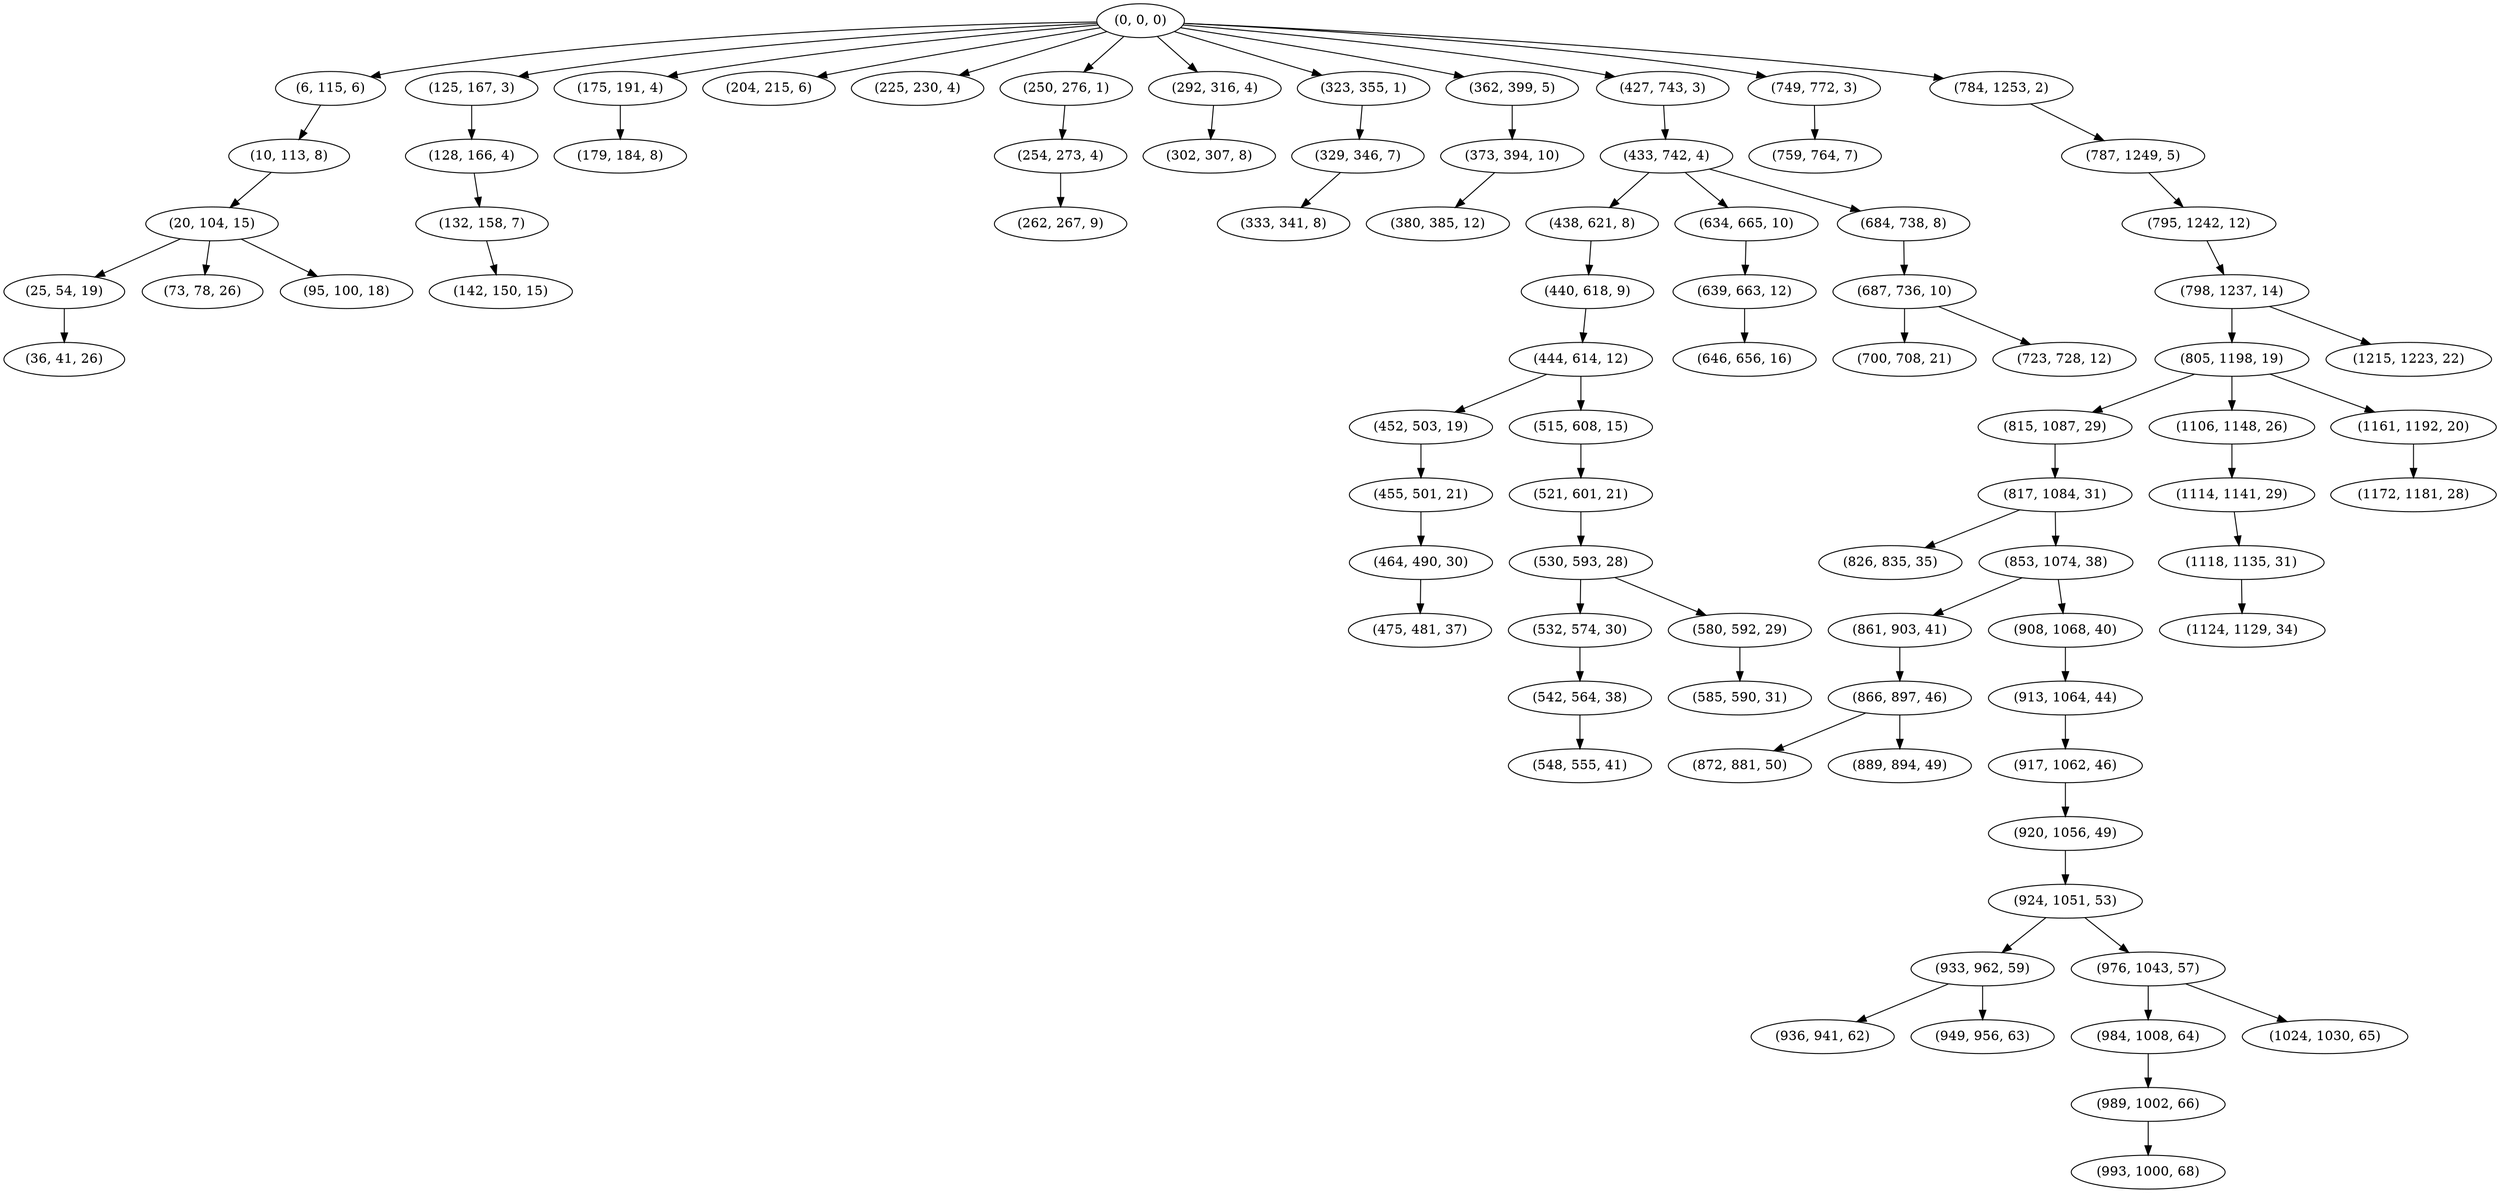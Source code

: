 digraph tree {
    "(0, 0, 0)";
    "(6, 115, 6)";
    "(10, 113, 8)";
    "(20, 104, 15)";
    "(25, 54, 19)";
    "(36, 41, 26)";
    "(73, 78, 26)";
    "(95, 100, 18)";
    "(125, 167, 3)";
    "(128, 166, 4)";
    "(132, 158, 7)";
    "(142, 150, 15)";
    "(175, 191, 4)";
    "(179, 184, 8)";
    "(204, 215, 6)";
    "(225, 230, 4)";
    "(250, 276, 1)";
    "(254, 273, 4)";
    "(262, 267, 9)";
    "(292, 316, 4)";
    "(302, 307, 8)";
    "(323, 355, 1)";
    "(329, 346, 7)";
    "(333, 341, 8)";
    "(362, 399, 5)";
    "(373, 394, 10)";
    "(380, 385, 12)";
    "(427, 743, 3)";
    "(433, 742, 4)";
    "(438, 621, 8)";
    "(440, 618, 9)";
    "(444, 614, 12)";
    "(452, 503, 19)";
    "(455, 501, 21)";
    "(464, 490, 30)";
    "(475, 481, 37)";
    "(515, 608, 15)";
    "(521, 601, 21)";
    "(530, 593, 28)";
    "(532, 574, 30)";
    "(542, 564, 38)";
    "(548, 555, 41)";
    "(580, 592, 29)";
    "(585, 590, 31)";
    "(634, 665, 10)";
    "(639, 663, 12)";
    "(646, 656, 16)";
    "(684, 738, 8)";
    "(687, 736, 10)";
    "(700, 708, 21)";
    "(723, 728, 12)";
    "(749, 772, 3)";
    "(759, 764, 7)";
    "(784, 1253, 2)";
    "(787, 1249, 5)";
    "(795, 1242, 12)";
    "(798, 1237, 14)";
    "(805, 1198, 19)";
    "(815, 1087, 29)";
    "(817, 1084, 31)";
    "(826, 835, 35)";
    "(853, 1074, 38)";
    "(861, 903, 41)";
    "(866, 897, 46)";
    "(872, 881, 50)";
    "(889, 894, 49)";
    "(908, 1068, 40)";
    "(913, 1064, 44)";
    "(917, 1062, 46)";
    "(920, 1056, 49)";
    "(924, 1051, 53)";
    "(933, 962, 59)";
    "(936, 941, 62)";
    "(949, 956, 63)";
    "(976, 1043, 57)";
    "(984, 1008, 64)";
    "(989, 1002, 66)";
    "(993, 1000, 68)";
    "(1024, 1030, 65)";
    "(1106, 1148, 26)";
    "(1114, 1141, 29)";
    "(1118, 1135, 31)";
    "(1124, 1129, 34)";
    "(1161, 1192, 20)";
    "(1172, 1181, 28)";
    "(1215, 1223, 22)";
    "(0, 0, 0)" -> "(6, 115, 6)";
    "(0, 0, 0)" -> "(125, 167, 3)";
    "(0, 0, 0)" -> "(175, 191, 4)";
    "(0, 0, 0)" -> "(204, 215, 6)";
    "(0, 0, 0)" -> "(225, 230, 4)";
    "(0, 0, 0)" -> "(250, 276, 1)";
    "(0, 0, 0)" -> "(292, 316, 4)";
    "(0, 0, 0)" -> "(323, 355, 1)";
    "(0, 0, 0)" -> "(362, 399, 5)";
    "(0, 0, 0)" -> "(427, 743, 3)";
    "(0, 0, 0)" -> "(749, 772, 3)";
    "(0, 0, 0)" -> "(784, 1253, 2)";
    "(6, 115, 6)" -> "(10, 113, 8)";
    "(10, 113, 8)" -> "(20, 104, 15)";
    "(20, 104, 15)" -> "(25, 54, 19)";
    "(20, 104, 15)" -> "(73, 78, 26)";
    "(20, 104, 15)" -> "(95, 100, 18)";
    "(25, 54, 19)" -> "(36, 41, 26)";
    "(125, 167, 3)" -> "(128, 166, 4)";
    "(128, 166, 4)" -> "(132, 158, 7)";
    "(132, 158, 7)" -> "(142, 150, 15)";
    "(175, 191, 4)" -> "(179, 184, 8)";
    "(250, 276, 1)" -> "(254, 273, 4)";
    "(254, 273, 4)" -> "(262, 267, 9)";
    "(292, 316, 4)" -> "(302, 307, 8)";
    "(323, 355, 1)" -> "(329, 346, 7)";
    "(329, 346, 7)" -> "(333, 341, 8)";
    "(362, 399, 5)" -> "(373, 394, 10)";
    "(373, 394, 10)" -> "(380, 385, 12)";
    "(427, 743, 3)" -> "(433, 742, 4)";
    "(433, 742, 4)" -> "(438, 621, 8)";
    "(433, 742, 4)" -> "(634, 665, 10)";
    "(433, 742, 4)" -> "(684, 738, 8)";
    "(438, 621, 8)" -> "(440, 618, 9)";
    "(440, 618, 9)" -> "(444, 614, 12)";
    "(444, 614, 12)" -> "(452, 503, 19)";
    "(444, 614, 12)" -> "(515, 608, 15)";
    "(452, 503, 19)" -> "(455, 501, 21)";
    "(455, 501, 21)" -> "(464, 490, 30)";
    "(464, 490, 30)" -> "(475, 481, 37)";
    "(515, 608, 15)" -> "(521, 601, 21)";
    "(521, 601, 21)" -> "(530, 593, 28)";
    "(530, 593, 28)" -> "(532, 574, 30)";
    "(530, 593, 28)" -> "(580, 592, 29)";
    "(532, 574, 30)" -> "(542, 564, 38)";
    "(542, 564, 38)" -> "(548, 555, 41)";
    "(580, 592, 29)" -> "(585, 590, 31)";
    "(634, 665, 10)" -> "(639, 663, 12)";
    "(639, 663, 12)" -> "(646, 656, 16)";
    "(684, 738, 8)" -> "(687, 736, 10)";
    "(687, 736, 10)" -> "(700, 708, 21)";
    "(687, 736, 10)" -> "(723, 728, 12)";
    "(749, 772, 3)" -> "(759, 764, 7)";
    "(784, 1253, 2)" -> "(787, 1249, 5)";
    "(787, 1249, 5)" -> "(795, 1242, 12)";
    "(795, 1242, 12)" -> "(798, 1237, 14)";
    "(798, 1237, 14)" -> "(805, 1198, 19)";
    "(798, 1237, 14)" -> "(1215, 1223, 22)";
    "(805, 1198, 19)" -> "(815, 1087, 29)";
    "(805, 1198, 19)" -> "(1106, 1148, 26)";
    "(805, 1198, 19)" -> "(1161, 1192, 20)";
    "(815, 1087, 29)" -> "(817, 1084, 31)";
    "(817, 1084, 31)" -> "(826, 835, 35)";
    "(817, 1084, 31)" -> "(853, 1074, 38)";
    "(853, 1074, 38)" -> "(861, 903, 41)";
    "(853, 1074, 38)" -> "(908, 1068, 40)";
    "(861, 903, 41)" -> "(866, 897, 46)";
    "(866, 897, 46)" -> "(872, 881, 50)";
    "(866, 897, 46)" -> "(889, 894, 49)";
    "(908, 1068, 40)" -> "(913, 1064, 44)";
    "(913, 1064, 44)" -> "(917, 1062, 46)";
    "(917, 1062, 46)" -> "(920, 1056, 49)";
    "(920, 1056, 49)" -> "(924, 1051, 53)";
    "(924, 1051, 53)" -> "(933, 962, 59)";
    "(924, 1051, 53)" -> "(976, 1043, 57)";
    "(933, 962, 59)" -> "(936, 941, 62)";
    "(933, 962, 59)" -> "(949, 956, 63)";
    "(976, 1043, 57)" -> "(984, 1008, 64)";
    "(976, 1043, 57)" -> "(1024, 1030, 65)";
    "(984, 1008, 64)" -> "(989, 1002, 66)";
    "(989, 1002, 66)" -> "(993, 1000, 68)";
    "(1106, 1148, 26)" -> "(1114, 1141, 29)";
    "(1114, 1141, 29)" -> "(1118, 1135, 31)";
    "(1118, 1135, 31)" -> "(1124, 1129, 34)";
    "(1161, 1192, 20)" -> "(1172, 1181, 28)";
}
